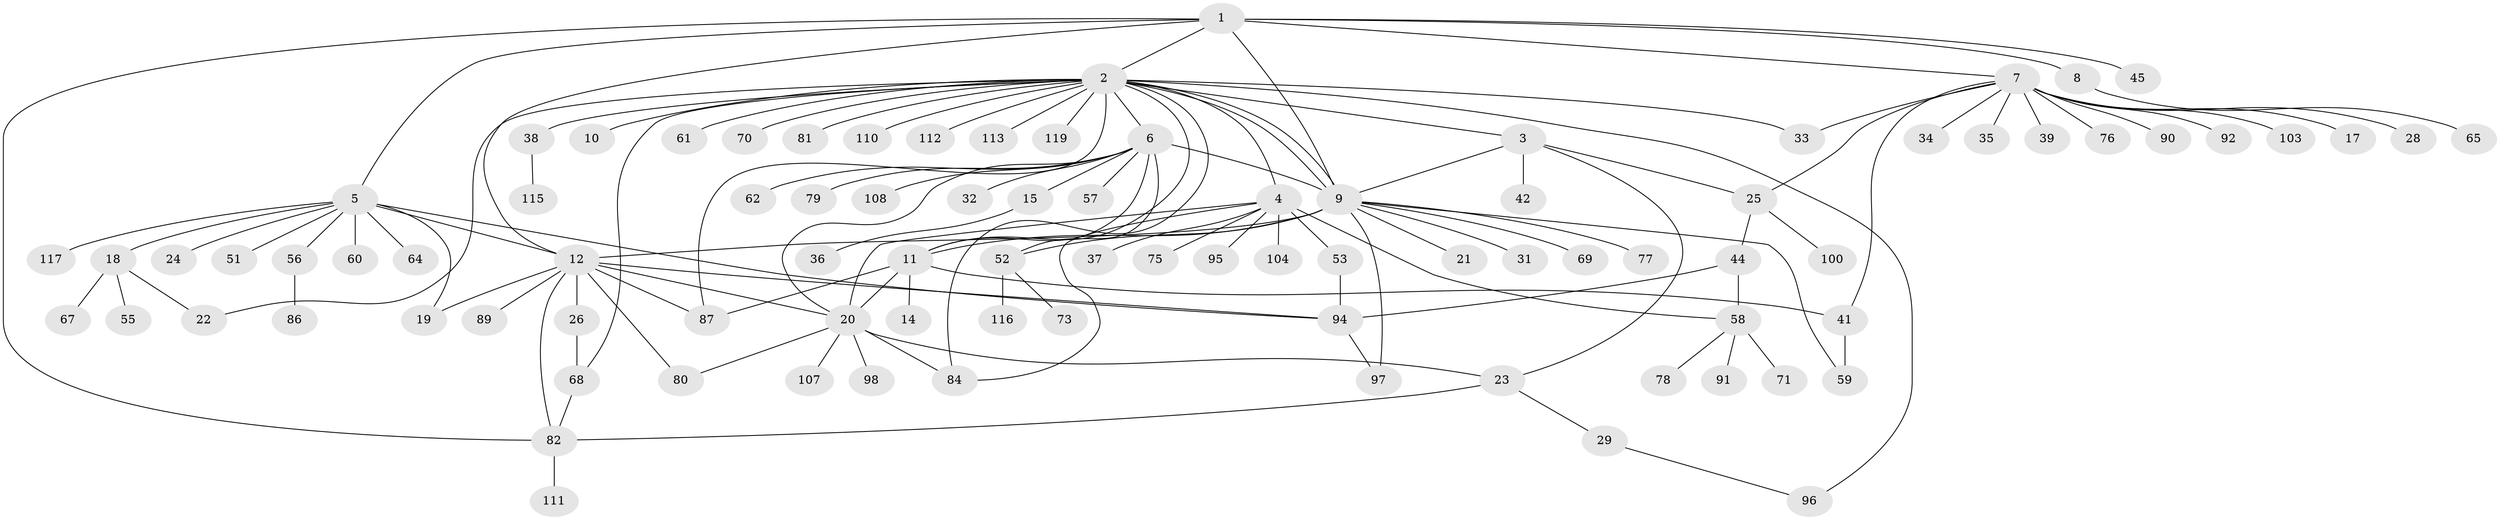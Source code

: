 // original degree distribution, {8: 0.01680672268907563, 24: 0.008403361344537815, 6: 0.025210084033613446, 9: 0.008403361344537815, 13: 0.01680672268907563, 3: 0.1092436974789916, 16: 0.008403361344537815, 1: 0.5630252100840336, 10: 0.008403361344537815, 2: 0.14285714285714285, 5: 0.03361344537815126, 7: 0.008403361344537815, 4: 0.05042016806722689}
// Generated by graph-tools (version 1.1) at 2025/41/03/06/25 10:41:47]
// undirected, 91 vertices, 124 edges
graph export_dot {
graph [start="1"]
  node [color=gray90,style=filled];
  1;
  2 [super="+48"];
  3 [super="+13"];
  4 [super="+16"];
  5 [super="+27"];
  6 [super="+101"];
  7 [super="+63"];
  8 [super="+106"];
  9 [super="+49"];
  10;
  11 [super="+54"];
  12 [super="+74"];
  14;
  15;
  17;
  18 [super="+46"];
  19 [super="+40"];
  20 [super="+43"];
  21;
  22;
  23 [super="+47"];
  24;
  25 [super="+50"];
  26;
  28 [super="+114"];
  29 [super="+30"];
  31;
  32;
  33;
  34;
  35;
  36;
  37;
  38;
  39;
  41;
  42;
  44 [super="+83"];
  45;
  51;
  52 [super="+105"];
  53;
  55;
  56 [super="+102"];
  57 [super="+85"];
  58 [super="+66"];
  59 [super="+72"];
  60;
  61;
  62;
  64;
  65;
  67;
  68 [super="+93"];
  69;
  70;
  71;
  73;
  75;
  76;
  77;
  78;
  79;
  80;
  81;
  82 [super="+99"];
  84;
  86;
  87 [super="+88"];
  89;
  90;
  91;
  92;
  94 [super="+109"];
  95;
  96;
  97;
  98;
  100;
  103;
  104;
  107;
  108;
  110;
  111;
  112;
  113 [super="+118"];
  115;
  116;
  117;
  119;
  1 -- 2;
  1 -- 5;
  1 -- 7;
  1 -- 8;
  1 -- 9;
  1 -- 12;
  1 -- 45;
  1 -- 82;
  2 -- 3;
  2 -- 4 [weight=2];
  2 -- 6;
  2 -- 9;
  2 -- 9;
  2 -- 10;
  2 -- 11;
  2 -- 22;
  2 -- 33;
  2 -- 38;
  2 -- 61;
  2 -- 68;
  2 -- 70;
  2 -- 81;
  2 -- 84;
  2 -- 87;
  2 -- 96;
  2 -- 110;
  2 -- 112;
  2 -- 113;
  2 -- 119;
  3 -- 9;
  3 -- 23;
  3 -- 25;
  3 -- 42;
  4 -- 20;
  4 -- 53;
  4 -- 75;
  4 -- 95;
  4 -- 84;
  4 -- 37;
  4 -- 104;
  4 -- 58;
  5 -- 12;
  5 -- 18;
  5 -- 24;
  5 -- 51;
  5 -- 60;
  5 -- 117;
  5 -- 56;
  5 -- 64;
  5 -- 19;
  5 -- 94;
  6 -- 9 [weight=2];
  6 -- 11;
  6 -- 15;
  6 -- 20;
  6 -- 32;
  6 -- 52;
  6 -- 57;
  6 -- 62;
  6 -- 79;
  6 -- 108;
  7 -- 17;
  7 -- 25;
  7 -- 28;
  7 -- 33;
  7 -- 34;
  7 -- 35;
  7 -- 39;
  7 -- 41;
  7 -- 76;
  7 -- 92;
  7 -- 103;
  7 -- 90;
  8 -- 65;
  9 -- 11;
  9 -- 12;
  9 -- 21;
  9 -- 31;
  9 -- 52 [weight=2];
  9 -- 59;
  9 -- 69;
  9 -- 77;
  9 -- 97;
  11 -- 14;
  11 -- 41;
  11 -- 20;
  11 -- 87;
  12 -- 19;
  12 -- 20;
  12 -- 26;
  12 -- 80;
  12 -- 89;
  12 -- 94;
  12 -- 82;
  12 -- 87;
  15 -- 36;
  18 -- 22;
  18 -- 55;
  18 -- 67;
  20 -- 23;
  20 -- 84;
  20 -- 98;
  20 -- 80;
  20 -- 107;
  23 -- 29;
  23 -- 82;
  25 -- 44;
  25 -- 100;
  26 -- 68;
  29 -- 96;
  38 -- 115;
  41 -- 59;
  44 -- 58;
  44 -- 94;
  52 -- 73;
  52 -- 116;
  53 -- 94;
  56 -- 86;
  58 -- 91;
  58 -- 78;
  58 -- 71;
  68 -- 82;
  82 -- 111;
  94 -- 97;
}
